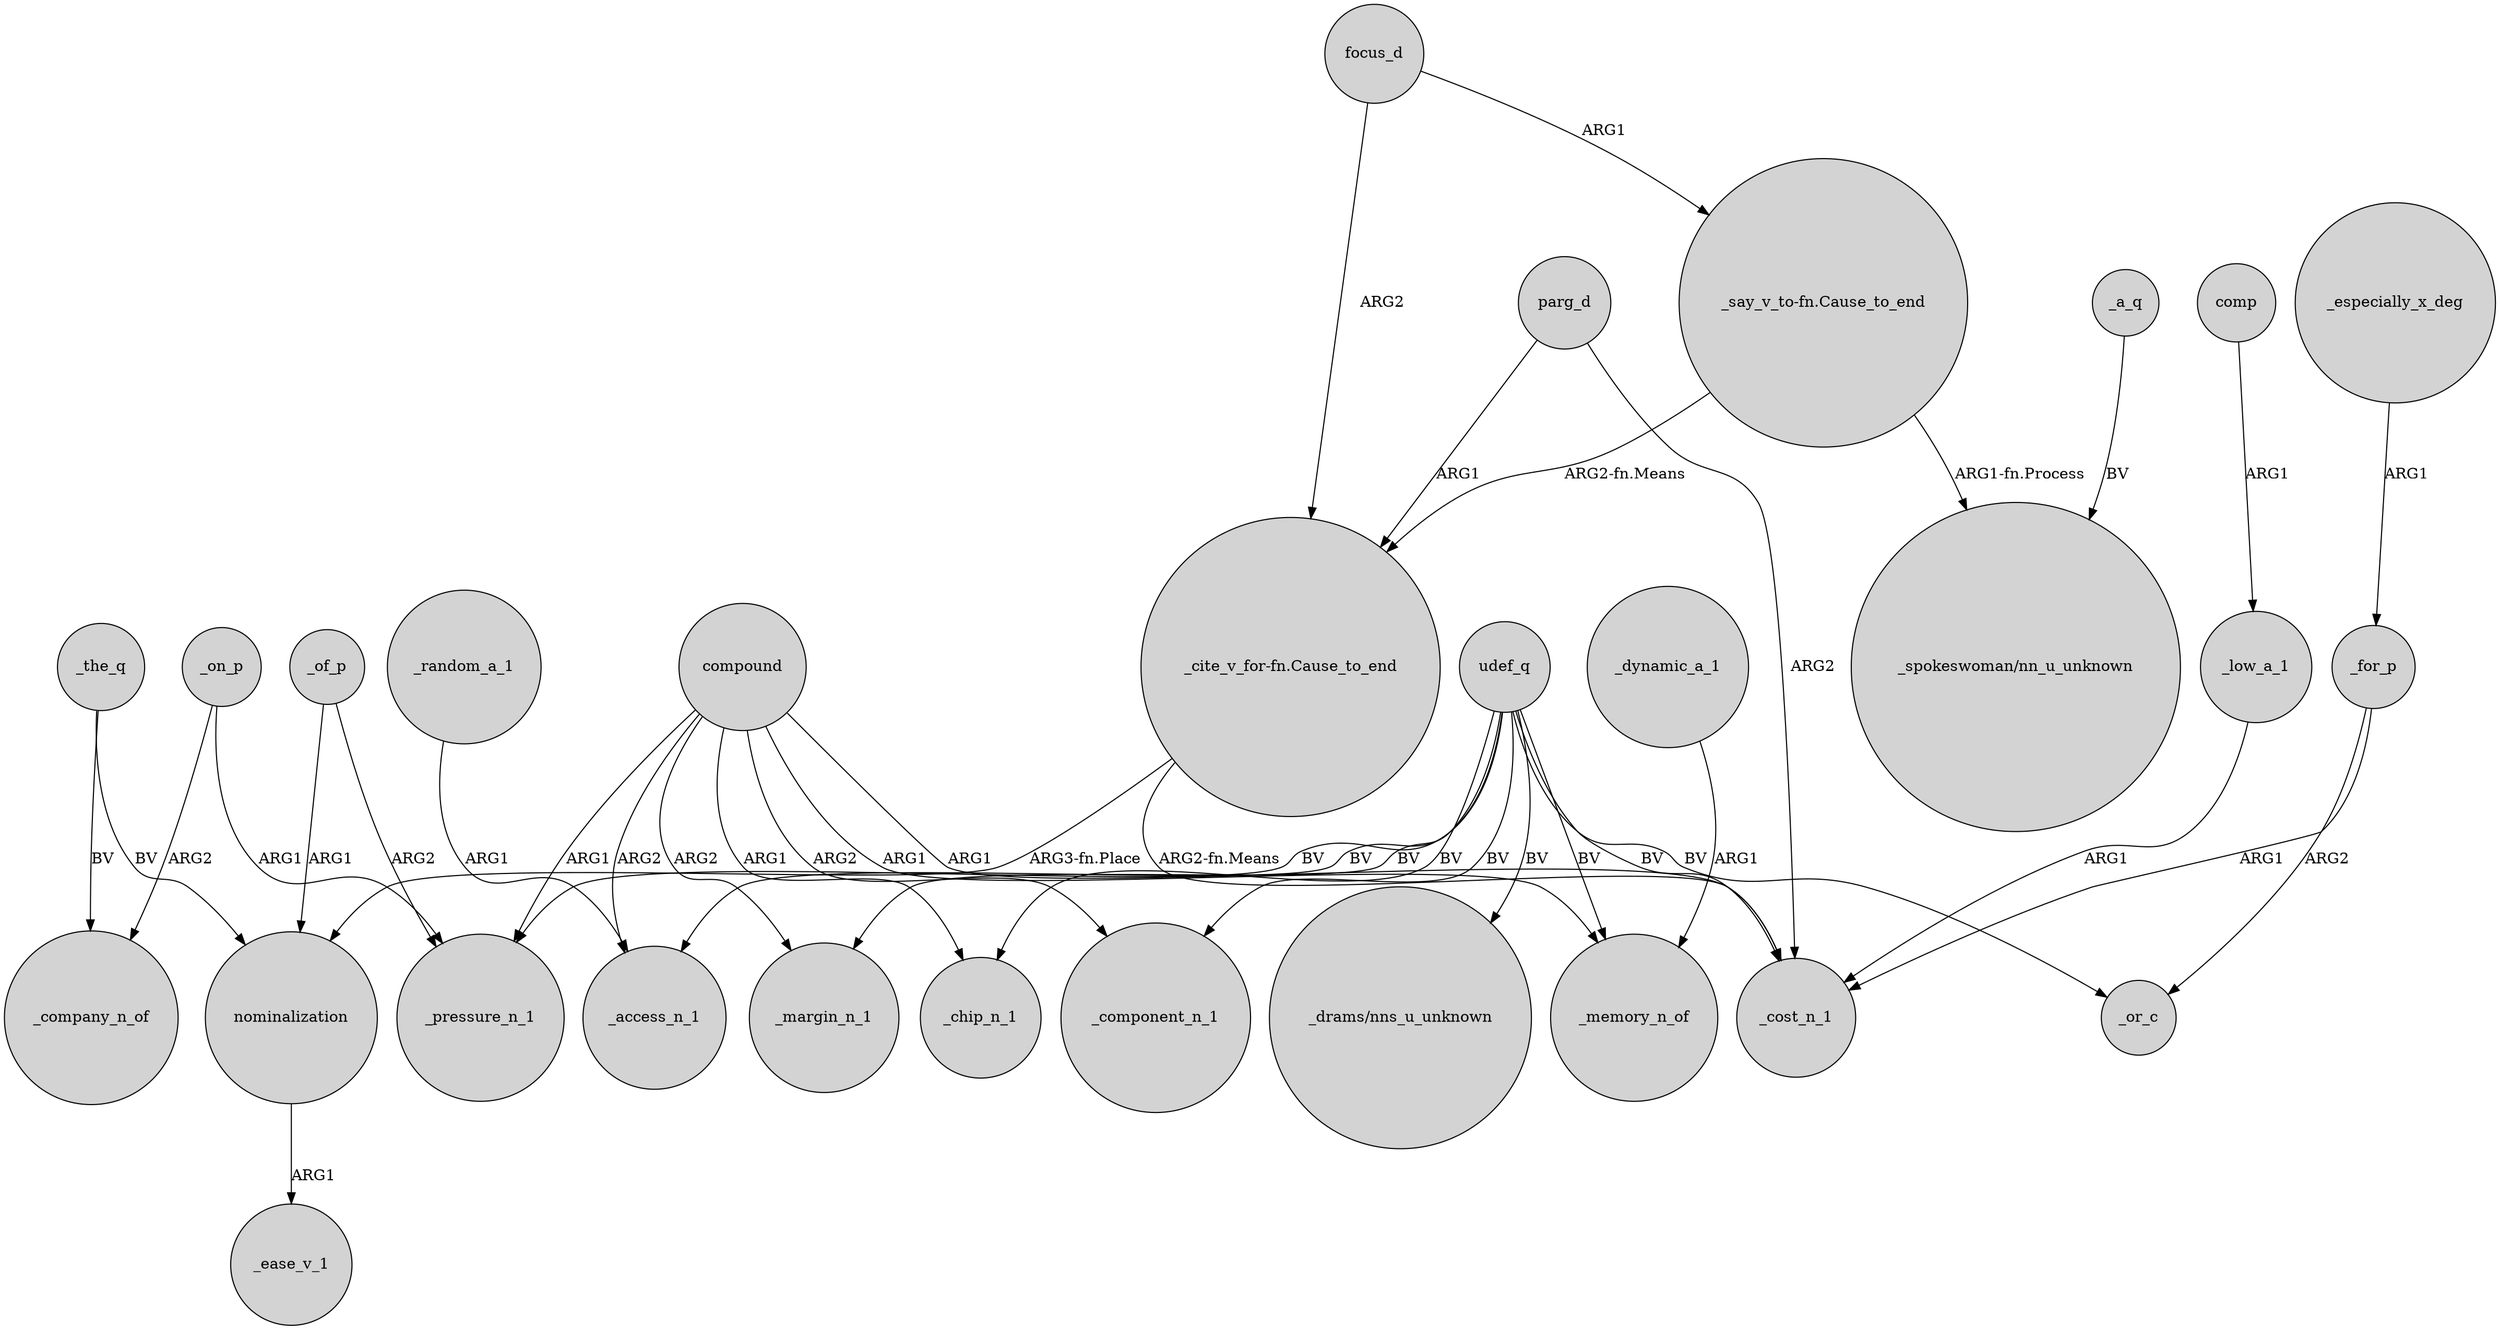 digraph {
	node [shape=circle style=filled]
	"_say_v_to-fn.Cause_to_end" -> "_cite_v_for-fn.Cause_to_end" [label="ARG2-fn.Means"]
	_the_q -> nominalization [label=BV]
	comp -> _low_a_1 [label=ARG1]
	_a_q -> "_spokeswoman/nn_u_unknown" [label=BV]
	compound -> _access_n_1 [label=ARG2]
	_of_p -> nominalization [label=ARG1]
	"_cite_v_for-fn.Cause_to_end" -> nominalization [label="ARG3-fn.Place"]
	focus_d -> "_say_v_to-fn.Cause_to_end" [label=ARG1]
	"_say_v_to-fn.Cause_to_end" -> "_spokeswoman/nn_u_unknown" [label="ARG1-fn.Process"]
	udef_q -> _margin_n_1 [label=BV]
	"_cite_v_for-fn.Cause_to_end" -> _cost_n_1 [label="ARG2-fn.Means"]
	parg_d -> "_cite_v_for-fn.Cause_to_end" [label=ARG1]
	parg_d -> _cost_n_1 [label=ARG2]
	udef_q -> _component_n_1 [label=BV]
	_for_p -> _cost_n_1 [label=ARG1]
	udef_q -> "_drams/nns_u_unknown" [label=BV]
	udef_q -> _pressure_n_1 [label=BV]
	_on_p -> _pressure_n_1 [label=ARG1]
	focus_d -> "_cite_v_for-fn.Cause_to_end" [label=ARG2]
	_on_p -> _company_n_of [label=ARG2]
	udef_q -> _or_c [label=BV]
	_for_p -> _or_c [label=ARG2]
	_of_p -> _pressure_n_1 [label=ARG2]
	_dynamic_a_1 -> _memory_n_of [label=ARG1]
	udef_q -> _access_n_1 [label=BV]
	compound -> _chip_n_1 [label=ARG1]
	_random_a_1 -> _access_n_1 [label=ARG1]
	_especially_x_deg -> _for_p [label=ARG1]
	udef_q -> _chip_n_1 [label=BV]
	nominalization -> _ease_v_1 [label=ARG1]
	compound -> _pressure_n_1 [label=ARG1]
	compound -> _cost_n_1 [label=ARG1]
	_low_a_1 -> _cost_n_1 [label=ARG1]
	compound -> _component_n_1 [label=ARG2]
	compound -> _memory_n_of [label=ARG1]
	_the_q -> _company_n_of [label=BV]
	compound -> _margin_n_1 [label=ARG2]
	udef_q -> _memory_n_of [label=BV]
	udef_q -> _cost_n_1 [label=BV]
}
